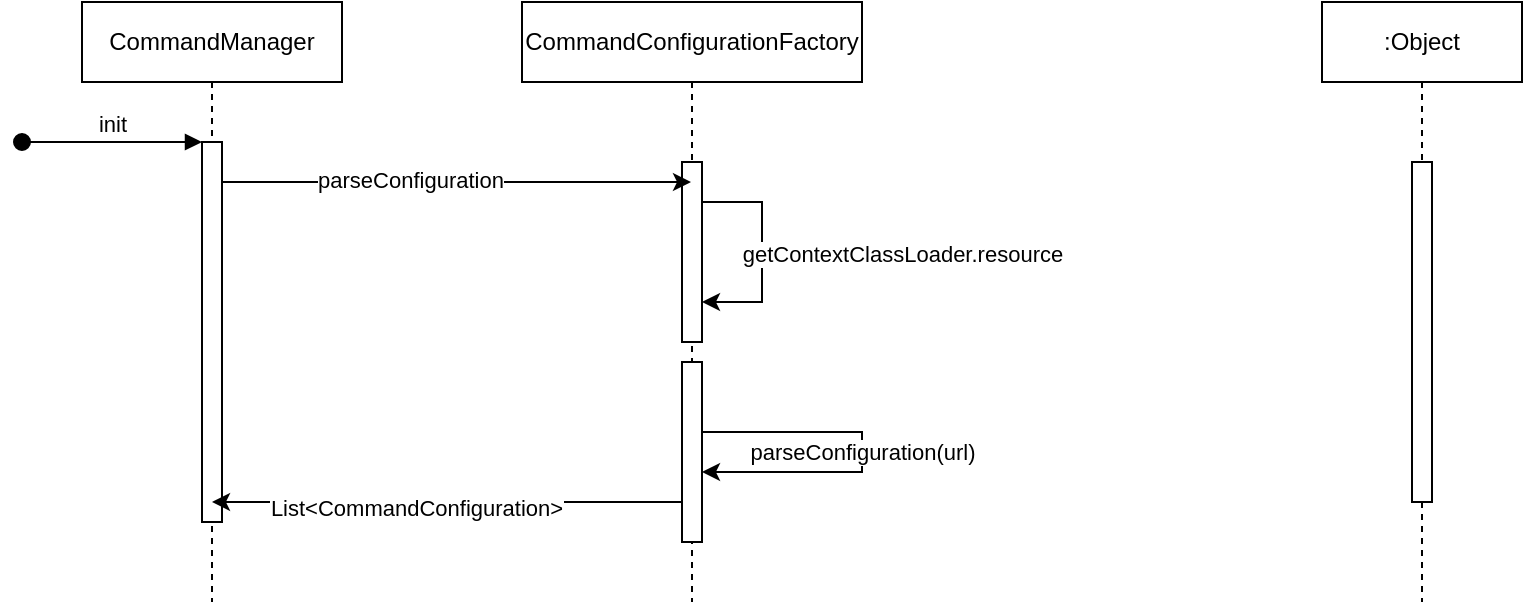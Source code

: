 <mxfile version="21.3.7" type="github">
  <diagram name="Page-1" id="2YBvvXClWsGukQMizWep">
    <mxGraphModel dx="1426" dy="750" grid="1" gridSize="10" guides="1" tooltips="1" connect="1" arrows="1" fold="1" page="1" pageScale="1" pageWidth="850" pageHeight="1100" math="0" shadow="0">
      <root>
        <mxCell id="0" />
        <mxCell id="1" parent="0" />
        <mxCell id="aM9ryv3xv72pqoxQDRHE-1" value="CommandManager" style="shape=umlLifeline;perimeter=lifelinePerimeter;whiteSpace=wrap;html=1;container=0;dropTarget=0;collapsible=0;recursiveResize=0;outlineConnect=0;portConstraint=eastwest;newEdgeStyle={&quot;edgeStyle&quot;:&quot;elbowEdgeStyle&quot;,&quot;elbow&quot;:&quot;vertical&quot;,&quot;curved&quot;:0,&quot;rounded&quot;:0};" parent="1" vertex="1">
          <mxGeometry x="40" y="40" width="130" height="300" as="geometry" />
        </mxCell>
        <mxCell id="aM9ryv3xv72pqoxQDRHE-2" value="" style="html=1;points=[];perimeter=orthogonalPerimeter;outlineConnect=0;targetShapes=umlLifeline;portConstraint=eastwest;newEdgeStyle={&quot;edgeStyle&quot;:&quot;elbowEdgeStyle&quot;,&quot;elbow&quot;:&quot;vertical&quot;,&quot;curved&quot;:0,&quot;rounded&quot;:0};" parent="aM9ryv3xv72pqoxQDRHE-1" vertex="1">
          <mxGeometry x="60" y="70" width="10" height="190" as="geometry" />
        </mxCell>
        <mxCell id="aM9ryv3xv72pqoxQDRHE-3" value="init" style="html=1;verticalAlign=bottom;startArrow=oval;endArrow=block;startSize=8;edgeStyle=elbowEdgeStyle;elbow=vertical;curved=0;rounded=0;" parent="aM9ryv3xv72pqoxQDRHE-1" target="aM9ryv3xv72pqoxQDRHE-2" edge="1">
          <mxGeometry relative="1" as="geometry">
            <mxPoint x="-30" y="70" as="sourcePoint" />
          </mxGeometry>
        </mxCell>
        <mxCell id="aM9ryv3xv72pqoxQDRHE-5" value=":Object" style="shape=umlLifeline;perimeter=lifelinePerimeter;whiteSpace=wrap;html=1;container=0;dropTarget=0;collapsible=0;recursiveResize=0;outlineConnect=0;portConstraint=eastwest;newEdgeStyle={&quot;edgeStyle&quot;:&quot;elbowEdgeStyle&quot;,&quot;elbow&quot;:&quot;vertical&quot;,&quot;curved&quot;:0,&quot;rounded&quot;:0};" parent="1" vertex="1">
          <mxGeometry x="660" y="40" width="100" height="300" as="geometry" />
        </mxCell>
        <mxCell id="aM9ryv3xv72pqoxQDRHE-6" value="" style="html=1;points=[];perimeter=orthogonalPerimeter;outlineConnect=0;targetShapes=umlLifeline;portConstraint=eastwest;newEdgeStyle={&quot;edgeStyle&quot;:&quot;elbowEdgeStyle&quot;,&quot;elbow&quot;:&quot;vertical&quot;,&quot;curved&quot;:0,&quot;rounded&quot;:0};" parent="aM9ryv3xv72pqoxQDRHE-5" vertex="1">
          <mxGeometry x="45" y="80" width="10" height="170" as="geometry" />
        </mxCell>
        <mxCell id="XMDYfEerJd-O69-vOdZb-1" value="CommandConfigurationFactory" style="shape=umlLifeline;perimeter=lifelinePerimeter;whiteSpace=wrap;html=1;container=0;dropTarget=0;collapsible=0;recursiveResize=0;outlineConnect=0;portConstraint=eastwest;newEdgeStyle={&quot;edgeStyle&quot;:&quot;elbowEdgeStyle&quot;,&quot;elbow&quot;:&quot;vertical&quot;,&quot;curved&quot;:0,&quot;rounded&quot;:0};" vertex="1" parent="1">
          <mxGeometry x="260" y="40" width="170" height="300" as="geometry" />
        </mxCell>
        <mxCell id="XMDYfEerJd-O69-vOdZb-6" style="edgeStyle=elbowEdgeStyle;rounded=0;orthogonalLoop=1;jettySize=auto;html=1;elbow=vertical;curved=0;" edge="1" parent="XMDYfEerJd-O69-vOdZb-1" source="XMDYfEerJd-O69-vOdZb-2" target="XMDYfEerJd-O69-vOdZb-1">
          <mxGeometry relative="1" as="geometry" />
        </mxCell>
        <mxCell id="XMDYfEerJd-O69-vOdZb-7" style="edgeStyle=elbowEdgeStyle;rounded=0;orthogonalLoop=1;jettySize=auto;html=1;elbow=vertical;curved=0;" edge="1" parent="XMDYfEerJd-O69-vOdZb-1" source="XMDYfEerJd-O69-vOdZb-2" target="XMDYfEerJd-O69-vOdZb-2">
          <mxGeometry relative="1" as="geometry">
            <mxPoint x="150" y="120" as="targetPoint" />
            <Array as="points">
              <mxPoint x="120" y="100" />
            </Array>
          </mxGeometry>
        </mxCell>
        <mxCell id="XMDYfEerJd-O69-vOdZb-10" value="getContextClassLoader.resource" style="edgeLabel;html=1;align=center;verticalAlign=middle;resizable=0;points=[];rotation=0;" vertex="1" connectable="0" parent="XMDYfEerJd-O69-vOdZb-7">
          <mxGeometry x="-0.05" y="-2" relative="1" as="geometry">
            <mxPoint x="72" y="3" as="offset" />
          </mxGeometry>
        </mxCell>
        <mxCell id="XMDYfEerJd-O69-vOdZb-9" style="edgeStyle=elbowEdgeStyle;rounded=0;orthogonalLoop=1;jettySize=auto;html=1;elbow=vertical;curved=0;" edge="1" parent="XMDYfEerJd-O69-vOdZb-1" source="XMDYfEerJd-O69-vOdZb-2" target="XMDYfEerJd-O69-vOdZb-1">
          <mxGeometry relative="1" as="geometry" />
        </mxCell>
        <mxCell id="XMDYfEerJd-O69-vOdZb-2" value="" style="html=1;points=[];perimeter=orthogonalPerimeter;outlineConnect=0;targetShapes=umlLifeline;portConstraint=eastwest;newEdgeStyle={&quot;edgeStyle&quot;:&quot;elbowEdgeStyle&quot;,&quot;elbow&quot;:&quot;vertical&quot;,&quot;curved&quot;:0,&quot;rounded&quot;:0};" vertex="1" parent="XMDYfEerJd-O69-vOdZb-1">
          <mxGeometry x="80" y="80" width="10" height="90" as="geometry" />
        </mxCell>
        <mxCell id="XMDYfEerJd-O69-vOdZb-11" value="" style="html=1;points=[];perimeter=orthogonalPerimeter;outlineConnect=0;targetShapes=umlLifeline;portConstraint=eastwest;newEdgeStyle={&quot;edgeStyle&quot;:&quot;elbowEdgeStyle&quot;,&quot;elbow&quot;:&quot;vertical&quot;,&quot;curved&quot;:0,&quot;rounded&quot;:0};" vertex="1" parent="XMDYfEerJd-O69-vOdZb-1">
          <mxGeometry x="80" y="180" width="10" height="90" as="geometry" />
        </mxCell>
        <mxCell id="XMDYfEerJd-O69-vOdZb-12" style="edgeStyle=elbowEdgeStyle;rounded=0;orthogonalLoop=1;jettySize=auto;html=1;elbow=vertical;curved=0;" edge="1" parent="XMDYfEerJd-O69-vOdZb-1" source="XMDYfEerJd-O69-vOdZb-11" target="XMDYfEerJd-O69-vOdZb-11">
          <mxGeometry relative="1" as="geometry">
            <Array as="points">
              <mxPoint x="170" y="225" />
            </Array>
          </mxGeometry>
        </mxCell>
        <mxCell id="XMDYfEerJd-O69-vOdZb-13" value="parseConfiguration(url)" style="edgeLabel;html=1;align=center;verticalAlign=middle;resizable=0;points=[];" vertex="1" connectable="0" parent="XMDYfEerJd-O69-vOdZb-12">
          <mxGeometry x="-0.01" y="-1" relative="1" as="geometry">
            <mxPoint x="1" y="1" as="offset" />
          </mxGeometry>
        </mxCell>
        <mxCell id="XMDYfEerJd-O69-vOdZb-3" style="edgeStyle=elbowEdgeStyle;rounded=0;orthogonalLoop=1;jettySize=auto;html=1;elbow=vertical;curved=0;" edge="1" parent="1" source="aM9ryv3xv72pqoxQDRHE-2" target="XMDYfEerJd-O69-vOdZb-1">
          <mxGeometry relative="1" as="geometry">
            <Array as="points">
              <mxPoint x="220" y="130" />
            </Array>
          </mxGeometry>
        </mxCell>
        <mxCell id="XMDYfEerJd-O69-vOdZb-4" value="parseConfiguration" style="edgeLabel;html=1;align=center;verticalAlign=middle;resizable=0;points=[];" vertex="1" connectable="0" parent="XMDYfEerJd-O69-vOdZb-3">
          <mxGeometry x="-0.198" y="1" relative="1" as="geometry">
            <mxPoint as="offset" />
          </mxGeometry>
        </mxCell>
        <mxCell id="XMDYfEerJd-O69-vOdZb-14" style="edgeStyle=elbowEdgeStyle;rounded=0;orthogonalLoop=1;jettySize=auto;html=1;elbow=vertical;curved=0;" edge="1" parent="1" source="XMDYfEerJd-O69-vOdZb-11" target="aM9ryv3xv72pqoxQDRHE-1">
          <mxGeometry relative="1" as="geometry">
            <Array as="points">
              <mxPoint x="250" y="290" />
              <mxPoint x="170" y="280" />
            </Array>
          </mxGeometry>
        </mxCell>
        <mxCell id="XMDYfEerJd-O69-vOdZb-15" value="List&amp;lt;CommandConfiguration&amp;gt;" style="edgeLabel;html=1;align=center;verticalAlign=middle;resizable=0;points=[];" vertex="1" connectable="0" parent="XMDYfEerJd-O69-vOdZb-14">
          <mxGeometry x="0.138" y="3" relative="1" as="geometry">
            <mxPoint as="offset" />
          </mxGeometry>
        </mxCell>
      </root>
    </mxGraphModel>
  </diagram>
</mxfile>
